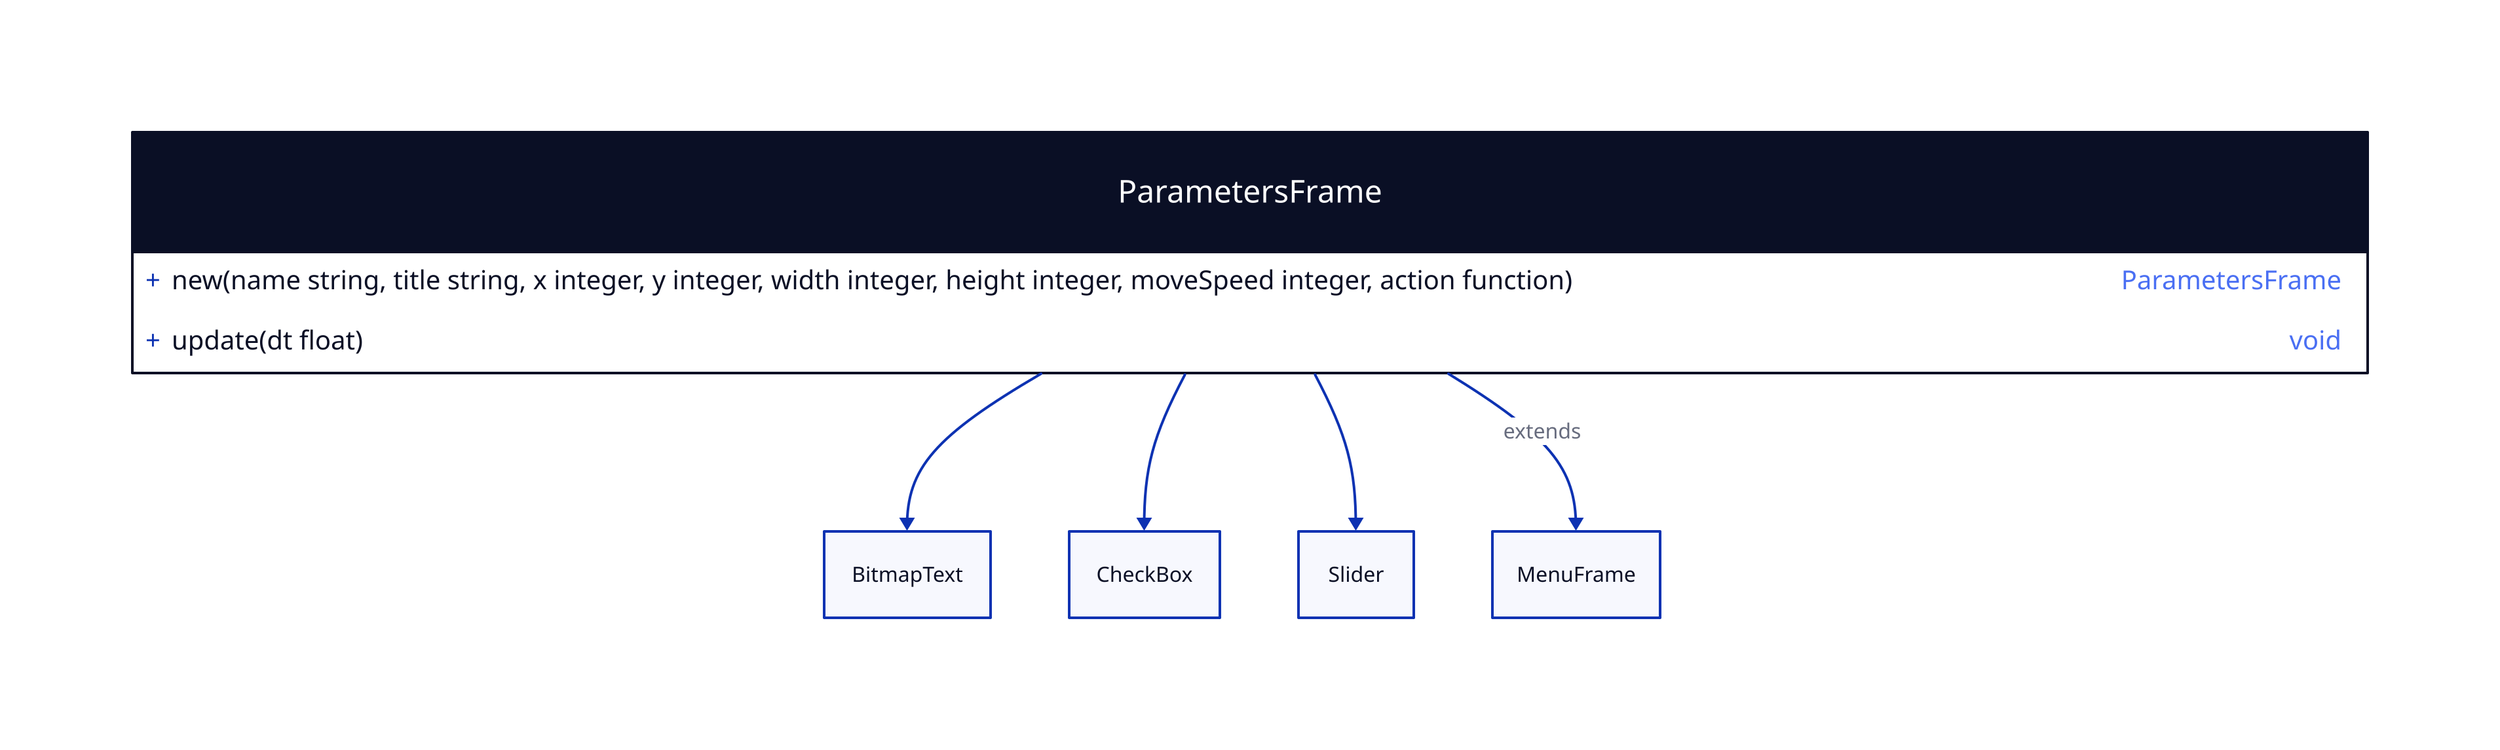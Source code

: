 ParametersFrame: {
  shape: class

  +new(name string, title string, x integer, y integer, width integer, height integer, moveSpeed integer, action function): ParametersFrame

  +update(dt float): void
}
ParametersFrame -> BitmapText
ParametersFrame -> CheckBox
ParametersFrame -> Slider
ParametersFrame -> MenuFrame: extends
